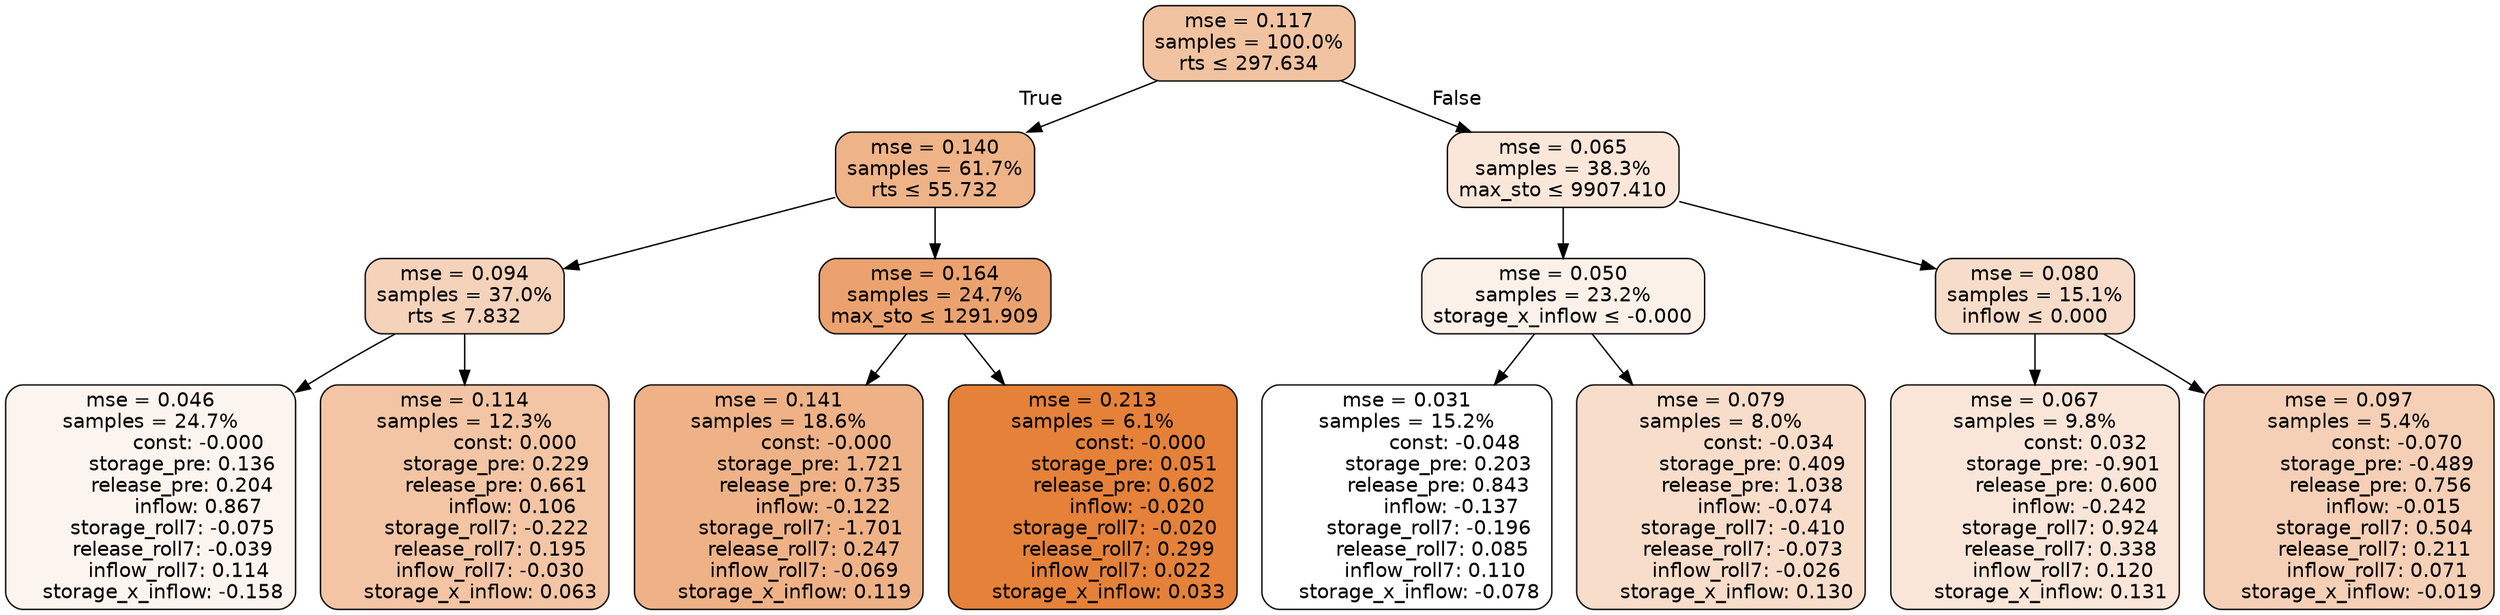 digraph tree {
bgcolor="transparent"
node [shape=rectangle, style="filled, rounded", color="black", fontname=helvetica] ;
edge [fontname=helvetica] ;
	"0" [label="mse = 0.117
samples = 100.0%
rts &le; 297.634", fillcolor="#f2c3a1"]
	"1" [label="mse = 0.140
samples = 61.7%
rts &le; 55.732", fillcolor="#efb388"]
	"2" [label="mse = 0.094
samples = 37.0%
rts &le; 7.832", fillcolor="#f5d3ba"]
	"3" [label="mse = 0.046
samples = 24.7%
               const: -0.000
          storage_pre: 0.136
          release_pre: 0.204
               inflow: 0.867
       storage_roll7: -0.075
       release_roll7: -0.039
         inflow_roll7: 0.114
    storage_x_inflow: -0.158", fillcolor="#fcf4ee"]
	"4" [label="mse = 0.114
samples = 12.3%
                const: 0.000
          storage_pre: 0.229
          release_pre: 0.661
               inflow: 0.106
       storage_roll7: -0.222
        release_roll7: 0.195
        inflow_roll7: -0.030
     storage_x_inflow: 0.063", fillcolor="#f3c5a4"]
	"5" [label="mse = 0.164
samples = 24.7%
max_sto &le; 1291.909", fillcolor="#eba26e"]
	"6" [label="mse = 0.141
samples = 18.6%
               const: -0.000
          storage_pre: 1.721
          release_pre: 0.735
              inflow: -0.122
       storage_roll7: -1.701
        release_roll7: 0.247
        inflow_roll7: -0.069
     storage_x_inflow: 0.119", fillcolor="#efb287"]
	"7" [label="mse = 0.213
samples = 6.1%
               const: -0.000
          storage_pre: 0.051
          release_pre: 0.602
              inflow: -0.020
       storage_roll7: -0.020
        release_roll7: 0.299
         inflow_roll7: 0.022
     storage_x_inflow: 0.033", fillcolor="#e58139"]
	"8" [label="mse = 0.065
samples = 38.3%
max_sto &le; 9907.410", fillcolor="#fae7d9"]
	"9" [label="mse = 0.050
samples = 23.2%
storage_x_inflow &le; -0.000", fillcolor="#fcf1e9"]
	"10" [label="mse = 0.031
samples = 15.2%
               const: -0.048
          storage_pre: 0.203
          release_pre: 0.843
              inflow: -0.137
       storage_roll7: -0.196
        release_roll7: 0.085
         inflow_roll7: 0.110
    storage_x_inflow: -0.078", fillcolor="#ffffff"]
	"11" [label="mse = 0.079
samples = 8.0%
               const: -0.034
          storage_pre: 0.409
          release_pre: 1.038
              inflow: -0.074
       storage_roll7: -0.410
       release_roll7: -0.073
        inflow_roll7: -0.026
     storage_x_inflow: 0.130", fillcolor="#f8ddca"]
	"12" [label="mse = 0.080
samples = 15.1%
inflow &le; 0.000", fillcolor="#f7dcc9"]
	"13" [label="mse = 0.067
samples = 9.8%
                const: 0.032
         storage_pre: -0.901
          release_pre: 0.600
              inflow: -0.242
        storage_roll7: 0.924
        release_roll7: 0.338
         inflow_roll7: 0.120
     storage_x_inflow: 0.131", fillcolor="#f9e6d8"]
	"14" [label="mse = 0.097
samples = 5.4%
               const: -0.070
         storage_pre: -0.489
          release_pre: 0.756
              inflow: -0.015
        storage_roll7: 0.504
        release_roll7: 0.211
         inflow_roll7: 0.071
    storage_x_inflow: -0.019", fillcolor="#f5d0b6"]

	"0" -> "1" [labeldistance=2.5, labelangle=45, headlabel="True"]
	"1" -> "2"
	"2" -> "3"
	"2" -> "4"
	"1" -> "5"
	"5" -> "6"
	"5" -> "7"
	"0" -> "8" [labeldistance=2.5, labelangle=-45, headlabel="False"]
	"8" -> "9"
	"9" -> "10"
	"9" -> "11"
	"8" -> "12"
	"12" -> "13"
	"12" -> "14"
}